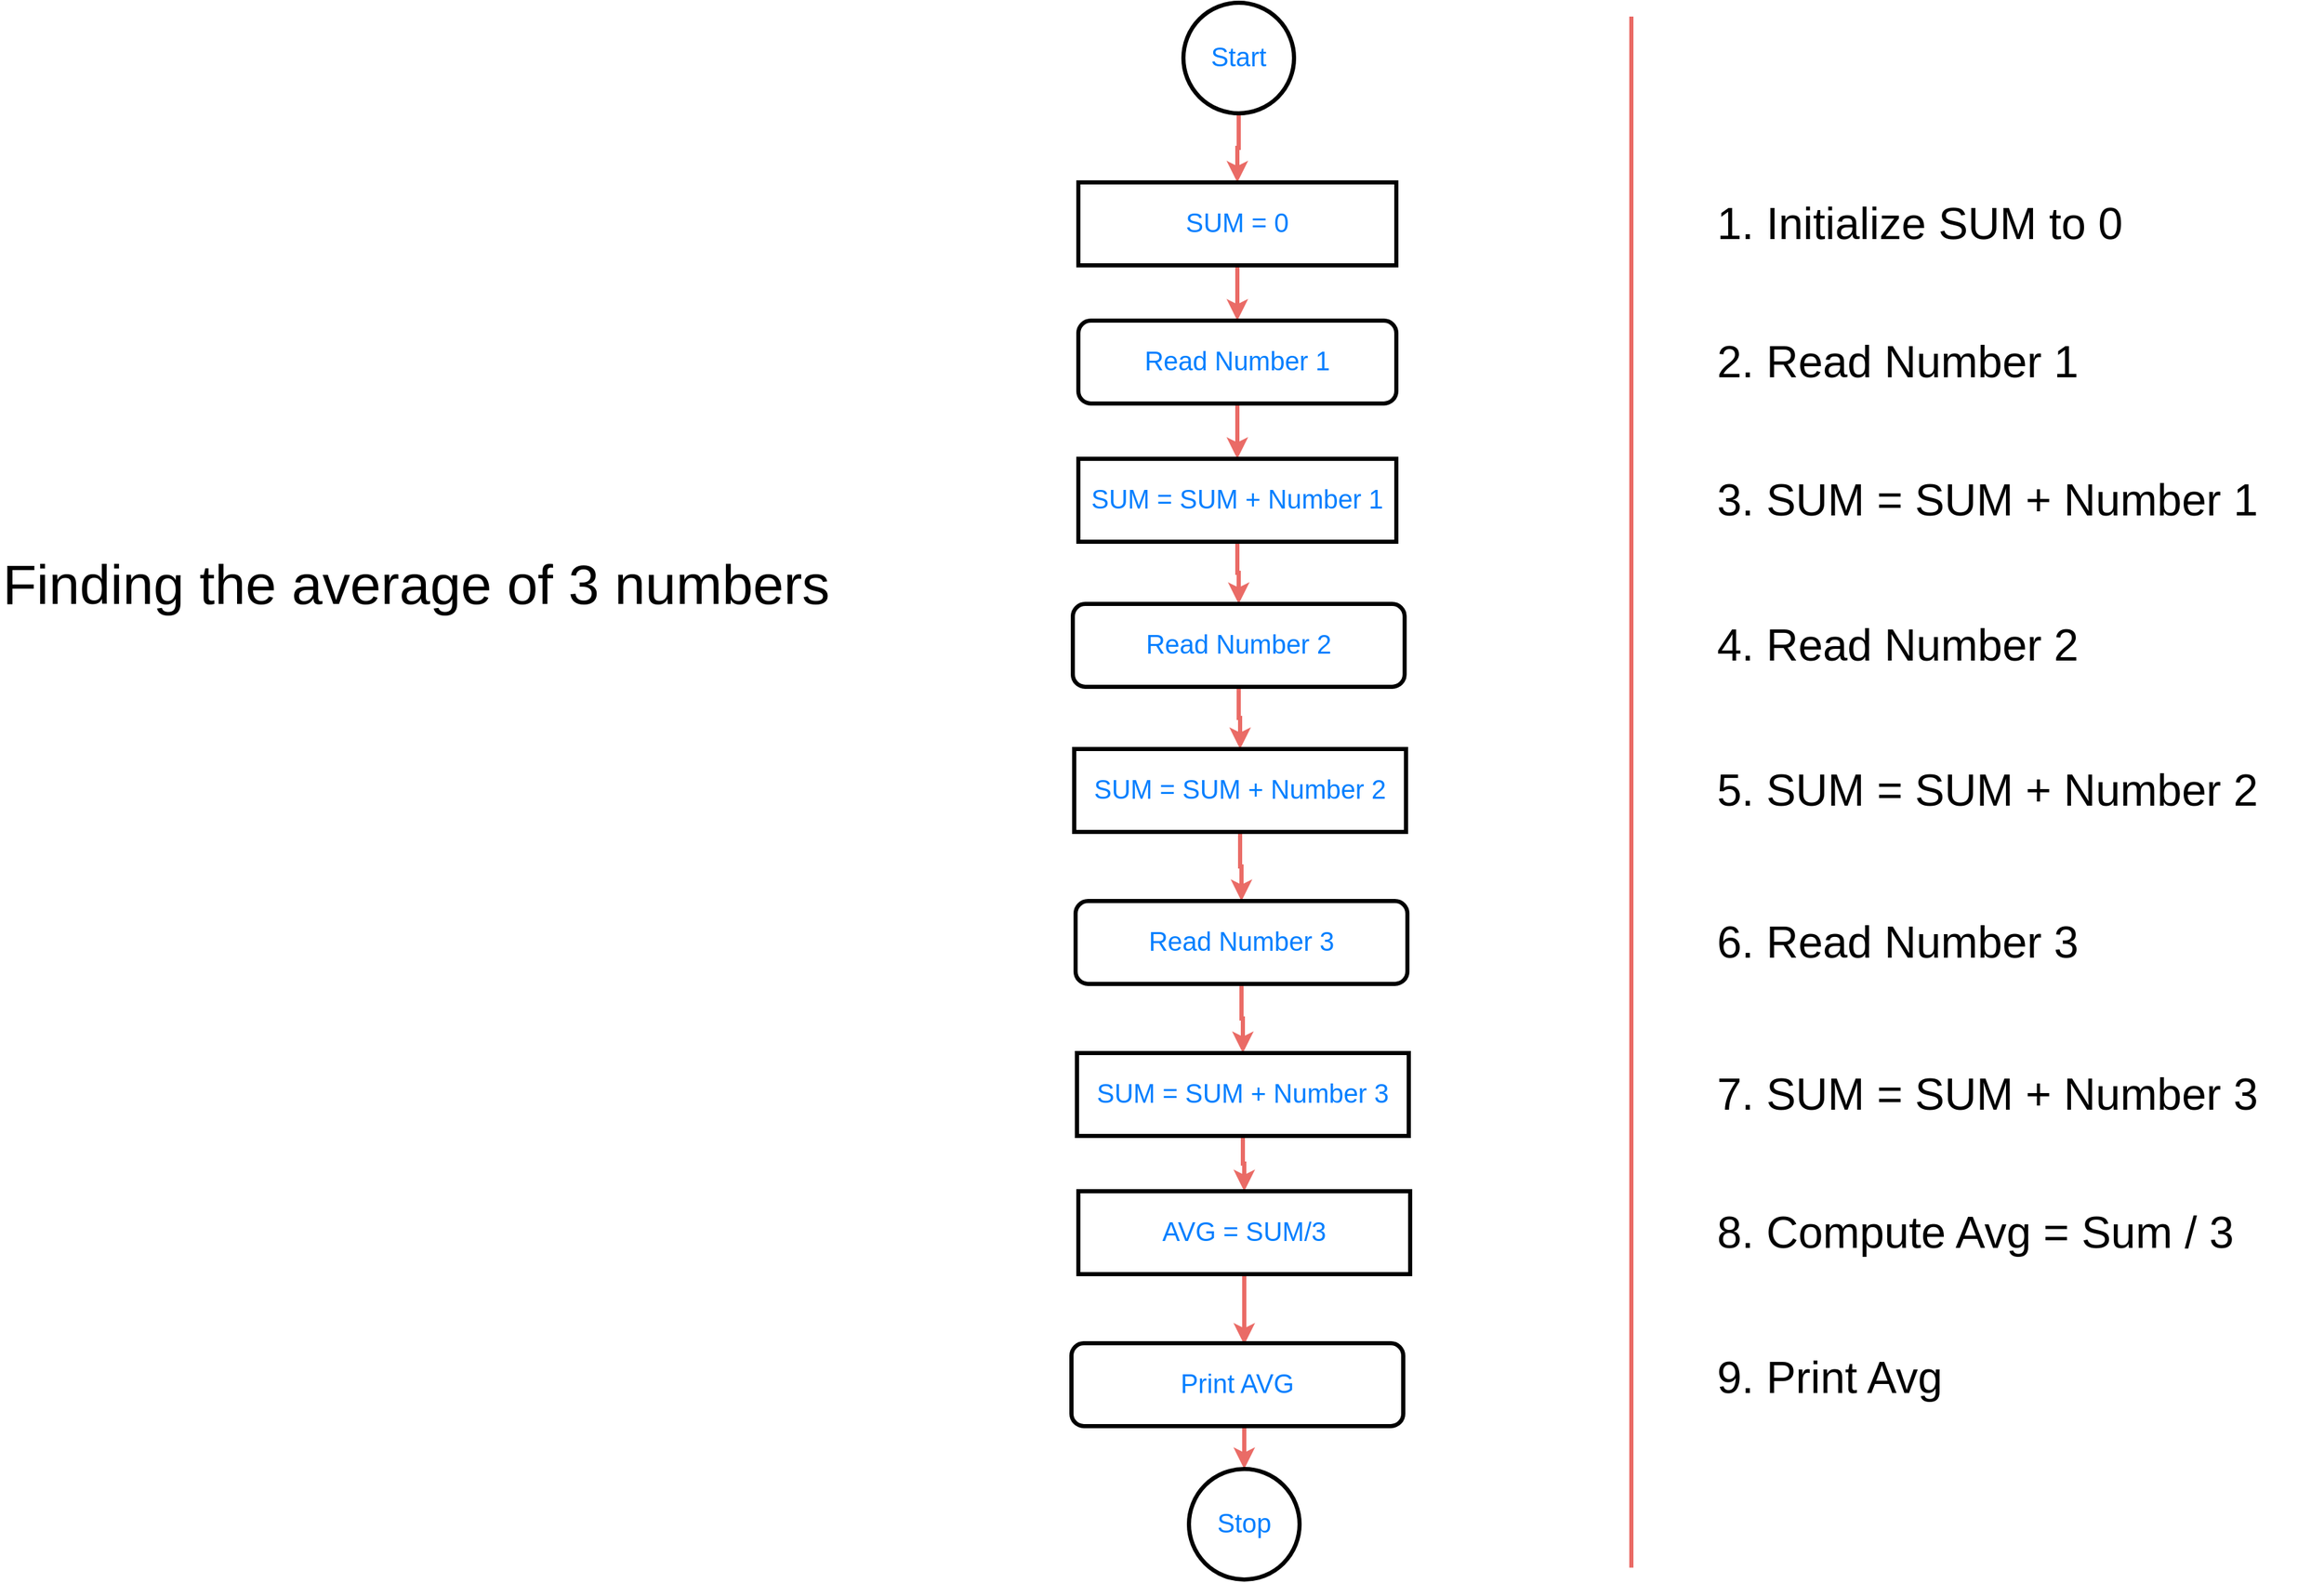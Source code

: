 <mxfile version="16.5.1" type="device" pages="4"><diagram id="wxgUqvLsrJalTyw6E6M1" name="Example 1"><mxGraphModel dx="1933" dy="822" grid="1" gridSize="10" guides="1" tooltips="1" connect="1" arrows="1" fold="1" page="1" pageScale="1" pageWidth="827" pageHeight="1169" math="0" shadow="0"><root><mxCell id="lCNbBWgWy-8kTzPGg7yh-0"/><mxCell id="lCNbBWgWy-8kTzPGg7yh-1" parent="lCNbBWgWy-8kTzPGg7yh-0"/><mxCell id="lCNbBWgWy-8kTzPGg7yh-16" style="edgeStyle=orthogonalEdgeStyle;rounded=0;orthogonalLoop=1;jettySize=auto;html=1;exitX=0.5;exitY=1;exitDx=0;exitDy=0;entryX=0.5;entryY=0;entryDx=0;entryDy=0;fontSize=19;fontColor=#007FFF;strokeColor=#EA6B66;strokeWidth=3;" parent="lCNbBWgWy-8kTzPGg7yh-1" source="lCNbBWgWy-8kTzPGg7yh-3" target="lCNbBWgWy-8kTzPGg7yh-4" edge="1"><mxGeometry relative="1" as="geometry"/></mxCell><mxCell id="lCNbBWgWy-8kTzPGg7yh-3" value="Start" style="ellipse;whiteSpace=wrap;html=1;aspect=fixed;fontSize=19;fontColor=#007FFF;strokeWidth=3;" parent="lCNbBWgWy-8kTzPGg7yh-1" vertex="1"><mxGeometry x="76" y="150" width="80" height="80" as="geometry"/></mxCell><mxCell id="lCNbBWgWy-8kTzPGg7yh-17" style="edgeStyle=orthogonalEdgeStyle;rounded=0;orthogonalLoop=1;jettySize=auto;html=1;entryX=0.5;entryY=0;entryDx=0;entryDy=0;fontSize=19;fontColor=#007FFF;strokeColor=#EA6B66;strokeWidth=3;" parent="lCNbBWgWy-8kTzPGg7yh-1" source="lCNbBWgWy-8kTzPGg7yh-4" target="lCNbBWgWy-8kTzPGg7yh-5" edge="1"><mxGeometry relative="1" as="geometry"/></mxCell><mxCell id="lCNbBWgWy-8kTzPGg7yh-4" value="SUM = 0" style="rounded=0;whiteSpace=wrap;html=1;fontSize=19;fontColor=#007FFF;strokeWidth=3;" parent="lCNbBWgWy-8kTzPGg7yh-1" vertex="1"><mxGeometry y="280" width="230" height="60" as="geometry"/></mxCell><mxCell id="lCNbBWgWy-8kTzPGg7yh-18" style="edgeStyle=orthogonalEdgeStyle;rounded=0;orthogonalLoop=1;jettySize=auto;html=1;exitX=0.5;exitY=1;exitDx=0;exitDy=0;entryX=0.5;entryY=0;entryDx=0;entryDy=0;fontSize=19;fontColor=#007FFF;strokeColor=#EA6B66;strokeWidth=3;" parent="lCNbBWgWy-8kTzPGg7yh-1" source="lCNbBWgWy-8kTzPGg7yh-5" target="lCNbBWgWy-8kTzPGg7yh-7" edge="1"><mxGeometry relative="1" as="geometry"/></mxCell><mxCell id="lCNbBWgWy-8kTzPGg7yh-5" value="Read Number 1" style="rounded=1;whiteSpace=wrap;html=1;fontSize=19;fontColor=#007FFF;strokeWidth=3;" parent="lCNbBWgWy-8kTzPGg7yh-1" vertex="1"><mxGeometry y="380" width="230" height="60" as="geometry"/></mxCell><mxCell id="lCNbBWgWy-8kTzPGg7yh-20" style="edgeStyle=orthogonalEdgeStyle;rounded=0;orthogonalLoop=1;jettySize=auto;html=1;exitX=0.5;exitY=1;exitDx=0;exitDy=0;entryX=0.5;entryY=0;entryDx=0;entryDy=0;fontSize=19;fontColor=#007FFF;strokeColor=#EA6B66;strokeWidth=3;" parent="lCNbBWgWy-8kTzPGg7yh-1" source="lCNbBWgWy-8kTzPGg7yh-7" target="lCNbBWgWy-8kTzPGg7yh-8" edge="1"><mxGeometry relative="1" as="geometry"/></mxCell><mxCell id="lCNbBWgWy-8kTzPGg7yh-7" value="SUM = SUM + Number 1" style="rounded=0;whiteSpace=wrap;html=1;fontSize=19;fontColor=#007FFF;strokeWidth=3;" parent="lCNbBWgWy-8kTzPGg7yh-1" vertex="1"><mxGeometry y="480" width="230" height="60" as="geometry"/></mxCell><mxCell id="lCNbBWgWy-8kTzPGg7yh-21" style="edgeStyle=orthogonalEdgeStyle;rounded=0;orthogonalLoop=1;jettySize=auto;html=1;exitX=0.5;exitY=1;exitDx=0;exitDy=0;entryX=0.5;entryY=0;entryDx=0;entryDy=0;fontSize=19;fontColor=#007FFF;strokeColor=#EA6B66;strokeWidth=3;" parent="lCNbBWgWy-8kTzPGg7yh-1" source="lCNbBWgWy-8kTzPGg7yh-8" target="lCNbBWgWy-8kTzPGg7yh-9" edge="1"><mxGeometry relative="1" as="geometry"/></mxCell><mxCell id="lCNbBWgWy-8kTzPGg7yh-8" value="Read Number 2" style="rounded=1;whiteSpace=wrap;html=1;fontSize=19;fontColor=#007FFF;strokeWidth=3;" parent="lCNbBWgWy-8kTzPGg7yh-1" vertex="1"><mxGeometry x="-4" y="585" width="240" height="60" as="geometry"/></mxCell><mxCell id="lCNbBWgWy-8kTzPGg7yh-25" style="edgeStyle=orthogonalEdgeStyle;rounded=0;orthogonalLoop=1;jettySize=auto;html=1;exitX=0.5;exitY=1;exitDx=0;exitDy=0;fontSize=40;fontColor=#007FFF;strokeColor=#EA6B66;strokeWidth=3;" parent="lCNbBWgWy-8kTzPGg7yh-1" source="lCNbBWgWy-8kTzPGg7yh-9" target="lCNbBWgWy-8kTzPGg7yh-10" edge="1"><mxGeometry relative="1" as="geometry"/></mxCell><mxCell id="lCNbBWgWy-8kTzPGg7yh-9" value="SUM = SUM + Number 2" style="rounded=0;whiteSpace=wrap;html=1;fontSize=19;fontColor=#007FFF;strokeWidth=3;" parent="lCNbBWgWy-8kTzPGg7yh-1" vertex="1"><mxGeometry x="-3" y="690" width="240" height="60" as="geometry"/></mxCell><mxCell id="lCNbBWgWy-8kTzPGg7yh-26" style="edgeStyle=orthogonalEdgeStyle;rounded=0;orthogonalLoop=1;jettySize=auto;html=1;exitX=0.5;exitY=1;exitDx=0;exitDy=0;fontSize=40;fontColor=#007FFF;strokeColor=#EA6B66;strokeWidth=3;" parent="lCNbBWgWy-8kTzPGg7yh-1" source="lCNbBWgWy-8kTzPGg7yh-10" target="lCNbBWgWy-8kTzPGg7yh-11" edge="1"><mxGeometry relative="1" as="geometry"/></mxCell><mxCell id="lCNbBWgWy-8kTzPGg7yh-10" value="Read Number 3" style="rounded=1;whiteSpace=wrap;html=1;fontSize=19;fontColor=#007FFF;strokeWidth=3;" parent="lCNbBWgWy-8kTzPGg7yh-1" vertex="1"><mxGeometry x="-2" y="800" width="240" height="60" as="geometry"/></mxCell><mxCell id="oSMP44scl80N2vRYCyXa-0" style="edgeStyle=orthogonalEdgeStyle;rounded=0;orthogonalLoop=1;jettySize=auto;html=1;exitX=0.5;exitY=1;exitDx=0;exitDy=0;entryX=0.5;entryY=0;entryDx=0;entryDy=0;fontSize=40;fontColor=#007FFF;strokeColor=#EA6B66;strokeWidth=3;" parent="lCNbBWgWy-8kTzPGg7yh-1" source="lCNbBWgWy-8kTzPGg7yh-11" target="lCNbBWgWy-8kTzPGg7yh-13" edge="1"><mxGeometry relative="1" as="geometry"/></mxCell><mxCell id="lCNbBWgWy-8kTzPGg7yh-11" value="SUM = SUM + Number 3" style="rounded=0;whiteSpace=wrap;html=1;fontSize=19;fontColor=#007FFF;strokeWidth=3;" parent="lCNbBWgWy-8kTzPGg7yh-1" vertex="1"><mxGeometry x="-1" y="910" width="240" height="60" as="geometry"/></mxCell><mxCell id="oSMP44scl80N2vRYCyXa-1" style="edgeStyle=orthogonalEdgeStyle;rounded=0;orthogonalLoop=1;jettySize=auto;html=1;exitX=0.5;exitY=1;exitDx=0;exitDy=0;entryX=0.5;entryY=0;entryDx=0;entryDy=0;fontSize=40;fontColor=#007FFF;strokeColor=#EA6B66;strokeWidth=3;" parent="lCNbBWgWy-8kTzPGg7yh-1" source="lCNbBWgWy-8kTzPGg7yh-13" edge="1"><mxGeometry relative="1" as="geometry"><mxPoint x="120" y="1121" as="targetPoint"/></mxGeometry></mxCell><mxCell id="lCNbBWgWy-8kTzPGg7yh-13" value="AVG = SUM/3" style="rounded=0;whiteSpace=wrap;html=1;fontSize=19;fontColor=#007FFF;strokeWidth=3;" parent="lCNbBWgWy-8kTzPGg7yh-1" vertex="1"><mxGeometry y="1010" width="240" height="60" as="geometry"/></mxCell><mxCell id="oSMP44scl80N2vRYCyXa-2" style="edgeStyle=orthogonalEdgeStyle;rounded=0;orthogonalLoop=1;jettySize=auto;html=1;exitX=0.5;exitY=1;exitDx=0;exitDy=0;entryX=0.5;entryY=0;entryDx=0;entryDy=0;fontSize=40;fontColor=#007FFF;strokeColor=#EA6B66;strokeWidth=3;" parent="lCNbBWgWy-8kTzPGg7yh-1" target="lCNbBWgWy-8kTzPGg7yh-15" edge="1"><mxGeometry relative="1" as="geometry"><mxPoint x="120" y="1181" as="sourcePoint"/></mxGeometry></mxCell><mxCell id="lCNbBWgWy-8kTzPGg7yh-15" value="Stop" style="ellipse;whiteSpace=wrap;html=1;aspect=fixed;fontSize=19;fontColor=#007FFF;strokeWidth=3;" parent="lCNbBWgWy-8kTzPGg7yh-1" vertex="1"><mxGeometry x="80" y="1211" width="80" height="80" as="geometry"/></mxCell><mxCell id="lCNbBWgWy-8kTzPGg7yh-22" value="Finding the average of 3 numbers" style="text;html=1;strokeColor=none;fillColor=none;align=left;verticalAlign=middle;whiteSpace=wrap;rounded=0;fontSize=40;fontColor=#000000;" parent="lCNbBWgWy-8kTzPGg7yh-1" vertex="1"><mxGeometry x="-780" y="555" width="670" height="30" as="geometry"/></mxCell><mxCell id="oSMP44scl80N2vRYCyXa-3" value="" style="endArrow=none;html=1;rounded=0;fontSize=40;fontColor=#007FFF;strokeColor=#EA6B66;strokeWidth=3;" parent="lCNbBWgWy-8kTzPGg7yh-1" edge="1"><mxGeometry width="50" height="50" relative="1" as="geometry"><mxPoint x="400" y="1282.353" as="sourcePoint"/><mxPoint x="400" y="160" as="targetPoint"/></mxGeometry></mxCell><mxCell id="oSMP44scl80N2vRYCyXa-4" value="1. Initialize SUM to 0" style="text;html=1;strokeColor=none;fillColor=none;align=left;verticalAlign=middle;whiteSpace=wrap;rounded=0;fontSize=32;fontColor=#000000;" parent="lCNbBWgWy-8kTzPGg7yh-1" vertex="1"><mxGeometry x="460" y="295" width="440" height="30" as="geometry"/></mxCell><mxCell id="oSMP44scl80N2vRYCyXa-5" value="2. Read Number 1" style="text;html=1;strokeColor=none;fillColor=none;align=left;verticalAlign=middle;whiteSpace=wrap;rounded=0;fontSize=32;fontColor=#000000;" parent="lCNbBWgWy-8kTzPGg7yh-1" vertex="1"><mxGeometry x="460" y="395" width="440" height="30" as="geometry"/></mxCell><mxCell id="oSMP44scl80N2vRYCyXa-6" value="3. SUM = SUM + Number 1" style="text;html=1;strokeColor=none;fillColor=none;align=left;verticalAlign=middle;whiteSpace=wrap;rounded=0;fontSize=32;fontColor=#000000;" parent="lCNbBWgWy-8kTzPGg7yh-1" vertex="1"><mxGeometry x="460" y="495" width="440" height="30" as="geometry"/></mxCell><mxCell id="oSMP44scl80N2vRYCyXa-7" value="4. Read Number 2" style="text;html=1;strokeColor=none;fillColor=none;align=left;verticalAlign=middle;whiteSpace=wrap;rounded=0;fontSize=32;fontColor=#000000;" parent="lCNbBWgWy-8kTzPGg7yh-1" vertex="1"><mxGeometry x="460" y="600" width="440" height="30" as="geometry"/></mxCell><mxCell id="oSMP44scl80N2vRYCyXa-8" value="5. SUM = SUM + Number 2" style="text;html=1;strokeColor=none;fillColor=none;align=left;verticalAlign=middle;whiteSpace=wrap;rounded=0;fontSize=32;fontColor=#000000;" parent="lCNbBWgWy-8kTzPGg7yh-1" vertex="1"><mxGeometry x="460" y="705" width="440" height="30" as="geometry"/></mxCell><mxCell id="oSMP44scl80N2vRYCyXa-9" value="6. Read Number 3" style="text;html=1;strokeColor=none;fillColor=none;align=left;verticalAlign=middle;whiteSpace=wrap;rounded=0;fontSize=32;fontColor=#000000;" parent="lCNbBWgWy-8kTzPGg7yh-1" vertex="1"><mxGeometry x="460" y="815" width="440" height="30" as="geometry"/></mxCell><mxCell id="oSMP44scl80N2vRYCyXa-10" value="7. SUM = SUM + Number 3" style="text;html=1;strokeColor=none;fillColor=none;align=left;verticalAlign=middle;whiteSpace=wrap;rounded=0;fontSize=32;fontColor=#000000;" parent="lCNbBWgWy-8kTzPGg7yh-1" vertex="1"><mxGeometry x="460" y="925" width="440" height="30" as="geometry"/></mxCell><mxCell id="oSMP44scl80N2vRYCyXa-11" value="8. Compute Avg = Sum / 3" style="text;html=1;strokeColor=none;fillColor=none;align=left;verticalAlign=middle;whiteSpace=wrap;rounded=0;fontSize=32;fontColor=#000000;" parent="lCNbBWgWy-8kTzPGg7yh-1" vertex="1"><mxGeometry x="460" y="1025" width="440" height="30" as="geometry"/></mxCell><mxCell id="qz9ta6GKQk9ILb2yQnyE-0" value="Print AVG" style="rounded=1;whiteSpace=wrap;html=1;fontSize=19;fontColor=#007FFF;strokeWidth=3;" parent="lCNbBWgWy-8kTzPGg7yh-1" vertex="1"><mxGeometry x="-5" y="1120" width="240" height="60" as="geometry"/></mxCell><mxCell id="hfJYDqAdDlsUH6O_CjIV-0" value="9. Print Avg" style="text;html=1;strokeColor=none;fillColor=none;align=left;verticalAlign=middle;whiteSpace=wrap;rounded=0;fontSize=32;fontColor=#000000;" parent="lCNbBWgWy-8kTzPGg7yh-1" vertex="1"><mxGeometry x="460" y="1130" width="440" height="30" as="geometry"/></mxCell></root></mxGraphModel></diagram><diagram name="Example 2" id="qrasdumRfGt147h0gwoK"><mxGraphModel dx="1933" dy="822" grid="1" gridSize="10" guides="1" tooltips="1" connect="1" arrows="1" fold="1" page="1" pageScale="1" pageWidth="827" pageHeight="1169" math="0" shadow="0"><root><mxCell id="lz8LxHxLxItUdtRCwn2u-0"/><mxCell id="lz8LxHxLxItUdtRCwn2u-1" parent="lz8LxHxLxItUdtRCwn2u-0"/><mxCell id="lz8LxHxLxItUdtRCwn2u-3" value="Start" style="ellipse;whiteSpace=wrap;html=1;aspect=fixed;fontSize=19;fontColor=#007FFF;strokeWidth=3;" parent="lz8LxHxLxItUdtRCwn2u-1" vertex="1"><mxGeometry x="75" y="10" width="80" height="80" as="geometry"/></mxCell><mxCell id="lz8LxHxLxItUdtRCwn2u-5" value="Read the value of N" style="rounded=1;whiteSpace=wrap;html=1;fontSize=19;fontColor=#007FFF;strokeWidth=3;" parent="lz8LxHxLxItUdtRCwn2u-1" vertex="1"><mxGeometry y="150" width="230" height="60" as="geometry"/></mxCell><mxCell id="lz8LxHxLxItUdtRCwn2u-6" style="edgeStyle=orthogonalEdgeStyle;rounded=0;orthogonalLoop=1;jettySize=auto;html=1;exitX=0.5;exitY=1;exitDx=0;exitDy=0;entryX=0.5;entryY=0;entryDx=0;entryDy=0;fontSize=19;fontColor=#007FFF;strokeColor=#EA6B66;strokeWidth=3;" parent="lz8LxHxLxItUdtRCwn2u-1" source="lz8LxHxLxItUdtRCwn2u-7" target="lz8LxHxLxItUdtRCwn2u-9" edge="1"><mxGeometry relative="1" as="geometry"/></mxCell><mxCell id="10ZsHz1dl2r09b2DG3Ur-9" value="" style="edgeStyle=orthogonalEdgeStyle;rounded=0;orthogonalLoop=1;jettySize=auto;html=1;fontSize=19;fontColor=#007FFF;strokeColor=#EA6B66;strokeWidth=3;" parent="lz8LxHxLxItUdtRCwn2u-1" source="lz8LxHxLxItUdtRCwn2u-7" target="lz8LxHxLxItUdtRCwn2u-9" edge="1"><mxGeometry relative="1" as="geometry"/></mxCell><mxCell id="lz8LxHxLxItUdtRCwn2u-7" value="SUM = 0" style="rounded=0;whiteSpace=wrap;html=1;fontSize=19;fontColor=#007FFF;strokeWidth=3;" parent="lz8LxHxLxItUdtRCwn2u-1" vertex="1"><mxGeometry y="360" width="230" height="60" as="geometry"/></mxCell><mxCell id="lz8LxHxLxItUdtRCwn2u-8" style="edgeStyle=orthogonalEdgeStyle;rounded=0;orthogonalLoop=1;jettySize=auto;html=1;exitX=0.5;exitY=1;exitDx=0;exitDy=0;entryX=0.5;entryY=0;entryDx=0;entryDy=0;fontSize=19;fontColor=#007FFF;strokeColor=#EA6B66;strokeWidth=3;" parent="lz8LxHxLxItUdtRCwn2u-1" source="lz8LxHxLxItUdtRCwn2u-9" target="lz8LxHxLxItUdtRCwn2u-11" edge="1"><mxGeometry relative="1" as="geometry"/></mxCell><mxCell id="lz8LxHxLxItUdtRCwn2u-9" value="Read Number" style="rounded=1;whiteSpace=wrap;html=1;fontSize=19;fontColor=#007FFF;strokeWidth=3;" parent="lz8LxHxLxItUdtRCwn2u-1" vertex="1"><mxGeometry y="480" width="230" height="60" as="geometry"/></mxCell><mxCell id="lz8LxHxLxItUdtRCwn2u-10" style="edgeStyle=orthogonalEdgeStyle;rounded=0;orthogonalLoop=1;jettySize=auto;html=1;exitX=0.5;exitY=1;exitDx=0;exitDy=0;entryX=0.5;entryY=0;entryDx=0;entryDy=0;fontSize=19;fontColor=#007FFF;strokeColor=#EA6B66;strokeWidth=3;" parent="lz8LxHxLxItUdtRCwn2u-1" source="lz8LxHxLxItUdtRCwn2u-11" target="lz8LxHxLxItUdtRCwn2u-13" edge="1"><mxGeometry relative="1" as="geometry"/></mxCell><mxCell id="lz8LxHxLxItUdtRCwn2u-11" value="SUM = SUM + Number" style="rounded=0;whiteSpace=wrap;html=1;fontSize=19;fontColor=#007FFF;strokeWidth=3;" parent="lz8LxHxLxItUdtRCwn2u-1" vertex="1"><mxGeometry x="-5" y="585" width="240" height="60" as="geometry"/></mxCell><mxCell id="10ZsHz1dl2r09b2DG3Ur-1" style="edgeStyle=orthogonalEdgeStyle;rounded=0;orthogonalLoop=1;jettySize=auto;html=1;exitX=0.5;exitY=1;exitDx=0;exitDy=0;entryX=0.5;entryY=0;entryDx=0;entryDy=0;fontSize=32;fontColor=#007FFF;strokeColor=#EA6B66;strokeWidth=3;" parent="lz8LxHxLxItUdtRCwn2u-1" source="lz8LxHxLxItUdtRCwn2u-13" target="10ZsHz1dl2r09b2DG3Ur-0" edge="1"><mxGeometry relative="1" as="geometry"/></mxCell><mxCell id="lz8LxHxLxItUdtRCwn2u-13" value="N = N - 1" style="rounded=0;whiteSpace=wrap;html=1;fontSize=19;fontColor=#007FFF;strokeWidth=3;" parent="lz8LxHxLxItUdtRCwn2u-1" vertex="1"><mxGeometry x="-5" y="690" width="240" height="60" as="geometry"/></mxCell><mxCell id="10ZsHz1dl2r09b2DG3Ur-4" style="edgeStyle=orthogonalEdgeStyle;rounded=0;orthogonalLoop=1;jettySize=auto;html=1;entryX=0.5;entryY=0;entryDx=0;entryDy=0;fontSize=32;fontColor=#007FFF;strokeColor=#EA6B66;strokeWidth=3;" parent="lz8LxHxLxItUdtRCwn2u-1" source="lz8LxHxLxItUdtRCwn2u-19" target="10ZsHz1dl2r09b2DG3Ur-3" edge="1"><mxGeometry relative="1" as="geometry"/></mxCell><mxCell id="lz8LxHxLxItUdtRCwn2u-19" value="AVG = SUM / NUM" style="rounded=0;whiteSpace=wrap;html=1;fontSize=19;fontColor=#007FFF;strokeWidth=3;" parent="lz8LxHxLxItUdtRCwn2u-1" vertex="1"><mxGeometry x="-5" y="1010" width="240" height="60" as="geometry"/></mxCell><mxCell id="lz8LxHxLxItUdtRCwn2u-20" style="edgeStyle=orthogonalEdgeStyle;rounded=0;orthogonalLoop=1;jettySize=auto;html=1;exitX=0.5;exitY=1;exitDx=0;exitDy=0;entryX=0.5;entryY=0;entryDx=0;entryDy=0;fontSize=40;fontColor=#007FFF;strokeColor=#EA6B66;strokeWidth=3;" parent="lz8LxHxLxItUdtRCwn2u-1" source="10ZsHz1dl2r09b2DG3Ur-3" target="lz8LxHxLxItUdtRCwn2u-22" edge="1"><mxGeometry relative="1" as="geometry"><mxPoint x="120" y="1181" as="sourcePoint"/></mxGeometry></mxCell><mxCell id="lz8LxHxLxItUdtRCwn2u-22" value="Stop" style="ellipse;whiteSpace=wrap;html=1;aspect=fixed;fontSize=19;fontColor=#007FFF;strokeWidth=3;" parent="lz8LxHxLxItUdtRCwn2u-1" vertex="1"><mxGeometry x="75" y="1211" width="80" height="80" as="geometry"/></mxCell><mxCell id="lz8LxHxLxItUdtRCwn2u-23" value="Finding the average of &quot;n&quot; numbers" style="text;html=1;strokeColor=none;fillColor=none;align=left;verticalAlign=middle;whiteSpace=wrap;rounded=0;fontSize=40;fontColor=#000000;" parent="lz8LxHxLxItUdtRCwn2u-1" vertex="1"><mxGeometry x="-770" y="645" width="570" height="30" as="geometry"/></mxCell><mxCell id="lz8LxHxLxItUdtRCwn2u-24" value="" style="endArrow=none;html=1;rounded=0;fontSize=40;fontColor=#007FFF;strokeColor=#EA6B66;strokeWidth=3;" parent="lz8LxHxLxItUdtRCwn2u-1" edge="1"><mxGeometry width="50" height="50" relative="1" as="geometry"><mxPoint x="400" y="1282.353" as="sourcePoint"/><mxPoint x="400" y="160" as="targetPoint"/></mxGeometry></mxCell><mxCell id="lz8LxHxLxItUdtRCwn2u-25" value="1. Initialize SUM to 0" style="text;html=1;strokeColor=none;fillColor=none;align=left;verticalAlign=middle;whiteSpace=wrap;rounded=0;fontSize=32;fontColor=#000000;" parent="lz8LxHxLxItUdtRCwn2u-1" vertex="1"><mxGeometry x="460" y="295" width="440" height="30" as="geometry"/></mxCell><mxCell id="lz8LxHxLxItUdtRCwn2u-26" value="2. Read Number 1" style="text;html=1;strokeColor=none;fillColor=none;align=left;verticalAlign=middle;whiteSpace=wrap;rounded=0;fontSize=32;fontColor=#000000;" parent="lz8LxHxLxItUdtRCwn2u-1" vertex="1"><mxGeometry x="460" y="395" width="440" height="30" as="geometry"/></mxCell><mxCell id="lz8LxHxLxItUdtRCwn2u-27" value="3. Till N &amp;gt; 0" style="text;html=1;strokeColor=none;fillColor=none;align=left;verticalAlign=middle;whiteSpace=wrap;rounded=0;fontSize=32;fontColor=#000000;" parent="lz8LxHxLxItUdtRCwn2u-1" vertex="1"><mxGeometry x="460" y="460" width="440" height="30" as="geometry"/></mxCell><mxCell id="lz8LxHxLxItUdtRCwn2u-28" value="3a). Read a number" style="text;html=1;strokeColor=none;fillColor=none;align=left;verticalAlign=middle;whiteSpace=wrap;rounded=0;fontSize=32;fontColor=#000000;" parent="lz8LxHxLxItUdtRCwn2u-1" vertex="1"><mxGeometry x="510" y="510" width="440" height="30" as="geometry"/></mxCell><mxCell id="lz8LxHxLxItUdtRCwn2u-29" value="3c). Decrement N by 1" style="text;html=1;strokeColor=none;fillColor=none;align=left;verticalAlign=middle;whiteSpace=wrap;rounded=0;fontSize=32;fontColor=#000000;" parent="lz8LxHxLxItUdtRCwn2u-1" vertex="1"><mxGeometry x="510" y="705" width="440" height="30" as="geometry"/></mxCell><mxCell id="lz8LxHxLxItUdtRCwn2u-30" value="4. If N != 0 repeat else continue" style="text;html=1;strokeColor=none;fillColor=none;align=left;verticalAlign=middle;whiteSpace=wrap;rounded=0;fontSize=32;fontColor=#000000;" parent="lz8LxHxLxItUdtRCwn2u-1" vertex="1"><mxGeometry x="460" y="840" width="540" height="30" as="geometry"/></mxCell><mxCell id="lz8LxHxLxItUdtRCwn2u-32" value="5. Compute Avg = Sum / NUM" style="text;html=1;strokeColor=none;fillColor=none;align=left;verticalAlign=middle;whiteSpace=wrap;rounded=0;fontSize=32;fontColor=#000000;" parent="lz8LxHxLxItUdtRCwn2u-1" vertex="1"><mxGeometry x="460" y="1025" width="440" height="30" as="geometry"/></mxCell><mxCell id="10ZsHz1dl2r09b2DG3Ur-2" style="edgeStyle=orthogonalEdgeStyle;rounded=0;orthogonalLoop=1;jettySize=auto;html=1;fontSize=32;fontColor=#007FFF;strokeColor=#EA6B66;strokeWidth=3;" parent="lz8LxHxLxItUdtRCwn2u-1" source="10ZsHz1dl2r09b2DG3Ur-0" target="lz8LxHxLxItUdtRCwn2u-19" edge="1"><mxGeometry relative="1" as="geometry"/></mxCell><mxCell id="10ZsHz1dl2r09b2DG3Ur-6" style="edgeStyle=orthogonalEdgeStyle;rounded=0;orthogonalLoop=1;jettySize=auto;html=1;fontSize=19;fontColor=#007FFF;strokeColor=#EA6B66;strokeWidth=3;" parent="lz8LxHxLxItUdtRCwn2u-1" source="10ZsHz1dl2r09b2DG3Ur-0" edge="1"><mxGeometry relative="1" as="geometry"><mxPoint x="115" y="450" as="targetPoint"/><Array as="points"><mxPoint x="-240" y="865"/><mxPoint x="-240" y="450"/><mxPoint x="-20" y="450"/></Array></mxGeometry></mxCell><mxCell id="10ZsHz1dl2r09b2DG3Ur-0" value="N = 0?" style="rhombus;whiteSpace=wrap;html=1;fontSize=23;fontColor=#007FFF;strokeWidth=3;" parent="lz8LxHxLxItUdtRCwn2u-1" vertex="1"><mxGeometry x="30" y="805" width="170" height="120" as="geometry"/></mxCell><mxCell id="10ZsHz1dl2r09b2DG3Ur-3" value="Print AVG" style="rounded=1;whiteSpace=wrap;html=1;fontSize=19;fontColor=#007FFF;strokeWidth=3;" parent="lz8LxHxLxItUdtRCwn2u-1" vertex="1"><mxGeometry x="-5" y="1109" width="240" height="60" as="geometry"/></mxCell><mxCell id="10ZsHz1dl2r09b2DG3Ur-7" value="" style="endArrow=classic;html=1;rounded=0;fontSize=19;fontColor=#007FFF;strokeColor=#EA6B66;strokeWidth=3;exitX=0;exitY=0.5;exitDx=0;exitDy=0;" parent="lz8LxHxLxItUdtRCwn2u-1" source="10ZsHz1dl2r09b2DG3Ur-0" edge="1"><mxGeometry width="50" height="50" relative="1" as="geometry"><mxPoint x="-150" y="660" as="sourcePoint"/><mxPoint x="-170" y="865" as="targetPoint"/></mxGeometry></mxCell><mxCell id="10ZsHz1dl2r09b2DG3Ur-8" value="" style="endArrow=classic;html=1;rounded=0;fontSize=19;fontColor=#007FFF;strokeColor=#EA6B66;strokeWidth=3;" parent="lz8LxHxLxItUdtRCwn2u-1" edge="1"><mxGeometry width="50" height="50" relative="1" as="geometry"><mxPoint x="-240" y="710" as="sourcePoint"/><mxPoint x="-240" y="540" as="targetPoint"/></mxGeometry></mxCell><mxCell id="10ZsHz1dl2r09b2DG3Ur-10" value="3b). Add the number read to sum" style="text;html=1;strokeColor=none;fillColor=none;align=left;verticalAlign=middle;whiteSpace=wrap;rounded=0;fontSize=32;fontColor=#000000;" parent="lz8LxHxLxItUdtRCwn2u-1" vertex="1"><mxGeometry x="510" y="615" width="520" height="30" as="geometry"/></mxCell><mxCell id="tr_22Ny1T4gOQVsqP-mh-0" value="Yes" style="text;html=1;strokeColor=none;fillColor=none;align=center;verticalAlign=middle;whiteSpace=wrap;rounded=0;fontSize=23;fontColor=#007FFF;" parent="lz8LxHxLxItUdtRCwn2u-1" vertex="1"><mxGeometry x="120" y="940" width="60" height="30" as="geometry"/></mxCell><mxCell id="tr_22Ny1T4gOQVsqP-mh-1" value="No" style="text;html=1;strokeColor=none;fillColor=none;align=center;verticalAlign=middle;whiteSpace=wrap;rounded=0;fontSize=23;fontColor=#007FFF;" parent="lz8LxHxLxItUdtRCwn2u-1" vertex="1"><mxGeometry x="-65" y="830" width="60" height="30" as="geometry"/></mxCell><mxCell id="tr_22Ny1T4gOQVsqP-mh-2" value="6. Print Avg" style="text;html=1;strokeColor=none;fillColor=none;align=left;verticalAlign=middle;whiteSpace=wrap;rounded=0;fontSize=32;fontColor=#000000;" parent="lz8LxHxLxItUdtRCwn2u-1" vertex="1"><mxGeometry x="460" y="1124" width="440" height="30" as="geometry"/></mxCell><mxCell id="jPa-vl6fGqfmZPsYPGSU-1" value="Text" style="text;html=1;strokeColor=none;fillColor=none;align=center;verticalAlign=middle;whiteSpace=wrap;rounded=0;fontSize=15;fontColor=#FFFFFF;" parent="lz8LxHxLxItUdtRCwn2u-1" vertex="1"><mxGeometry x="170" y="440" width="60" height="30" as="geometry"/></mxCell><mxCell id="jPa-vl6fGqfmZPsYPGSU-2" value="Text" style="text;html=1;strokeColor=none;fillColor=none;align=center;verticalAlign=middle;whiteSpace=wrap;rounded=0;fontSize=15;fontColor=#FFFFFF;" parent="lz8LxHxLxItUdtRCwn2u-1" vertex="1"><mxGeometry x="170" y="440" width="60" height="30" as="geometry"/></mxCell><mxCell id="jPa-vl6fGqfmZPsYPGSU-3" value="Text" style="text;html=1;strokeColor=none;fillColor=none;align=center;verticalAlign=middle;whiteSpace=wrap;rounded=0;fontSize=15;fontColor=#FFFFFF;" parent="lz8LxHxLxItUdtRCwn2u-1" vertex="1"><mxGeometry x="170" y="440" width="60" height="30" as="geometry"/></mxCell><mxCell id="1ZR-MPholXY-LBv4BDZ--0" value="NUM = N" style="rounded=0;whiteSpace=wrap;html=1;fontSize=19;fontColor=#007FFF;strokeWidth=3;" vertex="1" parent="lz8LxHxLxItUdtRCwn2u-1"><mxGeometry x="1" y="250" width="230" height="60" as="geometry"/></mxCell><mxCell id="1ZR-MPholXY-LBv4BDZ--1" value="" style="edgeStyle=orthogonalEdgeStyle;rounded=0;orthogonalLoop=1;jettySize=auto;html=1;fontSize=19;fontColor=#007FFF;strokeColor=#EA6B66;strokeWidth=3;exitX=0.5;exitY=1;exitDx=0;exitDy=0;entryX=0.5;entryY=0;entryDx=0;entryDy=0;" edge="1" parent="lz8LxHxLxItUdtRCwn2u-1" source="lz8LxHxLxItUdtRCwn2u-3" target="lz8LxHxLxItUdtRCwn2u-5"><mxGeometry relative="1" as="geometry"><mxPoint x="125" y="450" as="sourcePoint"/><mxPoint x="125" y="490" as="targetPoint"/></mxGeometry></mxCell><mxCell id="1ZR-MPholXY-LBv4BDZ--2" value="" style="edgeStyle=orthogonalEdgeStyle;rounded=0;orthogonalLoop=1;jettySize=auto;html=1;fontSize=19;fontColor=#007FFF;strokeColor=#EA6B66;strokeWidth=3;exitX=0.5;exitY=1;exitDx=0;exitDy=0;entryX=0.5;entryY=0;entryDx=0;entryDy=0;" edge="1" parent="lz8LxHxLxItUdtRCwn2u-1" target="1ZR-MPholXY-LBv4BDZ--0"><mxGeometry relative="1" as="geometry"><mxPoint x="116" y="210" as="sourcePoint"/><mxPoint x="114" y="260" as="targetPoint"/></mxGeometry></mxCell><mxCell id="1ZR-MPholXY-LBv4BDZ--3" value="" style="edgeStyle=orthogonalEdgeStyle;rounded=0;orthogonalLoop=1;jettySize=auto;html=1;fontSize=19;fontColor=#007FFF;strokeColor=#EA6B66;strokeWidth=3;entryX=0.5;entryY=0;entryDx=0;entryDy=0;" edge="1" parent="lz8LxHxLxItUdtRCwn2u-1"><mxGeometry relative="1" as="geometry"><mxPoint x="119" y="312" as="sourcePoint"/><mxPoint x="119" y="362" as="targetPoint"/></mxGeometry></mxCell></root></mxGraphModel></diagram><diagram name="Example 3" id="Z4N3pz-VYzKAXWLxSxtq"><mxGraphModel dx="2760" dy="822" grid="1" gridSize="10" guides="1" tooltips="1" connect="1" arrows="1" fold="1" page="1" pageScale="1" pageWidth="827" pageHeight="1169" math="0" shadow="0"><root><mxCell id="pgci28nGeovrjMCHgQlM-0"/><mxCell id="pgci28nGeovrjMCHgQlM-1" parent="pgci28nGeovrjMCHgQlM-0"/><mxCell id="pgci28nGeovrjMCHgQlM-2" style="edgeStyle=orthogonalEdgeStyle;rounded=0;orthogonalLoop=1;jettySize=auto;html=1;exitX=0.5;exitY=1;exitDx=0;exitDy=0;entryX=0.5;entryY=0;entryDx=0;entryDy=0;fontSize=19;fontColor=#007FFF;strokeColor=#EA6B66;strokeWidth=3;" parent="pgci28nGeovrjMCHgQlM-1" source="pgci28nGeovrjMCHgQlM-3" target="pgci28nGeovrjMCHgQlM-5" edge="1"><mxGeometry relative="1" as="geometry"/></mxCell><mxCell id="pgci28nGeovrjMCHgQlM-3" value="Start" style="ellipse;whiteSpace=wrap;html=1;aspect=fixed;fontSize=19;fontColor=#007FFF;strokeWidth=3;" parent="pgci28nGeovrjMCHgQlM-1" vertex="1"><mxGeometry x="-265" y="160" width="80" height="80" as="geometry"/></mxCell><mxCell id="pgci28nGeovrjMCHgQlM-4" style="edgeStyle=orthogonalEdgeStyle;rounded=0;orthogonalLoop=1;jettySize=auto;html=1;entryX=0.5;entryY=0;entryDx=0;entryDy=0;fontSize=19;fontColor=#007FFF;strokeColor=#EA6B66;strokeWidth=3;" parent="pgci28nGeovrjMCHgQlM-1" source="pgci28nGeovrjMCHgQlM-5" target="pgci28nGeovrjMCHgQlM-8" edge="1"><mxGeometry relative="1" as="geometry"/></mxCell><mxCell id="pgci28nGeovrjMCHgQlM-5" value="Read Number 1" style="rounded=1;whiteSpace=wrap;html=1;fontSize=19;fontColor=#007FFF;strokeWidth=3;" parent="pgci28nGeovrjMCHgQlM-1" vertex="1"><mxGeometry x="-340" y="290" width="230" height="60" as="geometry"/></mxCell><mxCell id="xTMntAjT9PIpjIUs7tzC-1" style="edgeStyle=orthogonalEdgeStyle;rounded=0;orthogonalLoop=1;jettySize=auto;html=1;entryX=0.5;entryY=0;entryDx=0;entryDy=0;fontSize=23;fontColor=#007FFF;strokeColor=#EA6B66;strokeWidth=3;" parent="pgci28nGeovrjMCHgQlM-1" source="pgci28nGeovrjMCHgQlM-8" target="xTMntAjT9PIpjIUs7tzC-0" edge="1"><mxGeometry relative="1" as="geometry"/></mxCell><mxCell id="pgci28nGeovrjMCHgQlM-8" value="MAX = Number 1" style="rounded=0;whiteSpace=wrap;html=1;fontSize=19;fontColor=#007FFF;strokeWidth=3;" parent="pgci28nGeovrjMCHgQlM-1" vertex="1"><mxGeometry x="-340" y="390" width="230" height="60" as="geometry"/></mxCell><mxCell id="pgci28nGeovrjMCHgQlM-19" value="Finding the maximum of 3 numbers" style="text;html=1;strokeColor=none;fillColor=none;align=left;verticalAlign=middle;whiteSpace=wrap;rounded=0;fontSize=40;fontColor=#000000;" parent="pgci28nGeovrjMCHgQlM-1" vertex="1"><mxGeometry x="-1160" y="645" width="570" height="30" as="geometry"/></mxCell><mxCell id="pgci28nGeovrjMCHgQlM-20" value="" style="endArrow=none;html=1;rounded=0;fontSize=40;fontColor=#007FFF;strokeColor=#EA6B66;strokeWidth=3;" parent="pgci28nGeovrjMCHgQlM-1" edge="1"><mxGeometry width="50" height="50" relative="1" as="geometry"><mxPoint x="80" y="1640" as="sourcePoint"/><mxPoint x="80" y="160" as="targetPoint"/></mxGeometry></mxCell><mxCell id="pgci28nGeovrjMCHgQlM-21" value="1. Read Number 1" style="text;html=1;strokeColor=none;fillColor=none;align=left;verticalAlign=middle;whiteSpace=wrap;rounded=0;fontSize=32;fontColor=#000000;" parent="pgci28nGeovrjMCHgQlM-1" vertex="1"><mxGeometry x="150" y="310" width="440" height="30" as="geometry"/></mxCell><mxCell id="pgci28nGeovrjMCHgQlM-22" value="2. MAX = Number 1" style="text;html=1;strokeColor=none;fillColor=none;align=left;verticalAlign=middle;whiteSpace=wrap;rounded=0;fontSize=32;fontColor=#000000;" parent="pgci28nGeovrjMCHgQlM-1" vertex="1"><mxGeometry x="150" y="410" width="440" height="30" as="geometry"/></mxCell><mxCell id="pgci28nGeovrjMCHgQlM-23" value="3. Read Number 2" style="text;html=1;strokeColor=none;fillColor=none;align=left;verticalAlign=middle;whiteSpace=wrap;rounded=0;fontSize=32;fontColor=#000000;" parent="pgci28nGeovrjMCHgQlM-1" vertex="1"><mxGeometry x="150" y="515" width="440" height="30" as="geometry"/></mxCell><mxCell id="pgci28nGeovrjMCHgQlM-26" value="4. If Number 2 &amp;gt; MAX&lt;br&gt;&lt;span style=&quot;white-space: pre&quot;&gt;&#9;&lt;/span&gt;then make MAX = Number 2" style="text;html=1;strokeColor=none;fillColor=none;align=left;verticalAlign=middle;whiteSpace=wrap;rounded=0;fontSize=32;fontColor=#000000;" parent="pgci28nGeovrjMCHgQlM-1" vertex="1"><mxGeometry x="144" y="640" width="540" height="30" as="geometry"/></mxCell><mxCell id="pgci28nGeovrjMCHgQlM-27" value="5. Read Number 3" style="text;html=1;strokeColor=none;fillColor=none;align=left;verticalAlign=middle;whiteSpace=wrap;rounded=0;fontSize=32;fontColor=#000000;" parent="pgci28nGeovrjMCHgQlM-1" vertex="1"><mxGeometry x="150" y="960" width="440" height="30" as="geometry"/></mxCell><mxCell id="xTMntAjT9PIpjIUs7tzC-4" style="edgeStyle=orthogonalEdgeStyle;rounded=0;orthogonalLoop=1;jettySize=auto;html=1;exitX=0.5;exitY=1;exitDx=0;exitDy=0;entryX=0.5;entryY=0;entryDx=0;entryDy=0;fontSize=23;fontColor=#007FFF;strokeColor=#EA6B66;strokeWidth=3;" parent="pgci28nGeovrjMCHgQlM-1" source="pgci28nGeovrjMCHgQlM-30" target="xTMntAjT9PIpjIUs7tzC-3" edge="1"><mxGeometry relative="1" as="geometry"/></mxCell><mxCell id="xTMntAjT9PIpjIUs7tzC-9" style="edgeStyle=orthogonalEdgeStyle;rounded=0;orthogonalLoop=1;jettySize=auto;html=1;fontSize=23;fontColor=#007FFF;strokeColor=#EA6B66;strokeWidth=3;entryX=0;entryY=0.75;entryDx=0;entryDy=0;" parent="pgci28nGeovrjMCHgQlM-1" source="pgci28nGeovrjMCHgQlM-30" target="xTMntAjT9PIpjIUs7tzC-7" edge="1"><mxGeometry relative="1" as="geometry"><mxPoint x="-450" y="990" as="targetPoint"/><Array as="points"><mxPoint x="-460" y="675"/><mxPoint x="-460" y="995"/></Array></mxGeometry></mxCell><mxCell id="pgci28nGeovrjMCHgQlM-30" value="Number 2 &amp;gt; Max" style="rhombus;whiteSpace=wrap;html=1;fontSize=21;fontColor=#007FFF;strokeWidth=3;" parent="pgci28nGeovrjMCHgQlM-1" vertex="1"><mxGeometry x="-332" y="600" width="212.5" height="150" as="geometry"/></mxCell><mxCell id="pgci28nGeovrjMCHgQlM-37" value="6. Print MAX" style="text;html=1;strokeColor=none;fillColor=none;align=left;verticalAlign=middle;whiteSpace=wrap;rounded=0;fontSize=32;fontColor=#000000;" parent="pgci28nGeovrjMCHgQlM-1" vertex="1"><mxGeometry x="160" y="1450" width="440" height="30" as="geometry"/></mxCell><mxCell id="xTMntAjT9PIpjIUs7tzC-2" style="edgeStyle=orthogonalEdgeStyle;rounded=0;orthogonalLoop=1;jettySize=auto;html=1;exitX=0.5;exitY=1;exitDx=0;exitDy=0;entryX=0.5;entryY=0;entryDx=0;entryDy=0;fontSize=23;fontColor=#007FFF;strokeColor=#EA6B66;strokeWidth=3;" parent="pgci28nGeovrjMCHgQlM-1" source="xTMntAjT9PIpjIUs7tzC-0" target="pgci28nGeovrjMCHgQlM-30" edge="1"><mxGeometry relative="1" as="geometry"/></mxCell><mxCell id="xTMntAjT9PIpjIUs7tzC-0" value="Read Number 2" style="rounded=1;whiteSpace=wrap;html=1;fontSize=19;fontColor=#007FFF;strokeWidth=3;" parent="pgci28nGeovrjMCHgQlM-1" vertex="1"><mxGeometry x="-340" y="500" width="230" height="60" as="geometry"/></mxCell><mxCell id="xTMntAjT9PIpjIUs7tzC-8" style="edgeStyle=orthogonalEdgeStyle;rounded=0;orthogonalLoop=1;jettySize=auto;html=1;entryX=0.5;entryY=0;entryDx=0;entryDy=0;fontSize=23;fontColor=#007FFF;strokeColor=#EA6B66;strokeWidth=3;" parent="pgci28nGeovrjMCHgQlM-1" source="xTMntAjT9PIpjIUs7tzC-3" target="xTMntAjT9PIpjIUs7tzC-7" edge="1"><mxGeometry relative="1" as="geometry"/></mxCell><mxCell id="xTMntAjT9PIpjIUs7tzC-3" value="MAX = Number 2" style="rounded=0;whiteSpace=wrap;html=1;fontSize=19;fontColor=#007FFF;strokeWidth=3;" parent="pgci28nGeovrjMCHgQlM-1" vertex="1"><mxGeometry x="-340.75" y="810" width="230" height="60" as="geometry"/></mxCell><mxCell id="xTMntAjT9PIpjIUs7tzC-5" value="Yes" style="text;html=1;strokeColor=none;fillColor=none;align=center;verticalAlign=middle;whiteSpace=wrap;rounded=0;fontSize=23;fontColor=#007FFF;" parent="pgci28nGeovrjMCHgQlM-1" vertex="1"><mxGeometry x="-230" y="760" width="60" height="30" as="geometry"/></mxCell><mxCell id="xTMntAjT9PIpjIUs7tzC-6" value="No" style="text;html=1;strokeColor=none;fillColor=none;align=center;verticalAlign=middle;whiteSpace=wrap;rounded=0;fontSize=23;fontColor=#007FFF;" parent="pgci28nGeovrjMCHgQlM-1" vertex="1"><mxGeometry x="-400.75" y="640" width="60" height="30" as="geometry"/></mxCell><mxCell id="xTMntAjT9PIpjIUs7tzC-14" style="edgeStyle=orthogonalEdgeStyle;rounded=0;orthogonalLoop=1;jettySize=auto;html=1;entryX=0.5;entryY=0;entryDx=0;entryDy=0;fontSize=23;fontColor=#007FFF;strokeColor=#EA6B66;strokeWidth=3;" parent="pgci28nGeovrjMCHgQlM-1" source="xTMntAjT9PIpjIUs7tzC-7" target="xTMntAjT9PIpjIUs7tzC-11" edge="1"><mxGeometry relative="1" as="geometry"/></mxCell><mxCell id="xTMntAjT9PIpjIUs7tzC-7" value="Read Number 3" style="rounded=1;whiteSpace=wrap;html=1;fontSize=19;fontColor=#007FFF;strokeWidth=3;" parent="pgci28nGeovrjMCHgQlM-1" vertex="1"><mxGeometry x="-340" y="950" width="230" height="60" as="geometry"/></mxCell><mxCell id="xTMntAjT9PIpjIUs7tzC-10" value="" style="endArrow=classic;html=1;rounded=0;fontSize=23;fontColor=#007FFF;strokeColor=#EA6B66;strokeWidth=3;" parent="pgci28nGeovrjMCHgQlM-1" edge="1"><mxGeometry width="50" height="50" relative="1" as="geometry"><mxPoint x="-460" y="830" as="sourcePoint"/><mxPoint x="-460" y="880" as="targetPoint"/></mxGeometry></mxCell><mxCell id="xTMntAjT9PIpjIUs7tzC-13" style="edgeStyle=orthogonalEdgeStyle;rounded=0;orthogonalLoop=1;jettySize=auto;html=1;fontSize=23;fontColor=#007FFF;strokeColor=#EA6B66;strokeWidth=3;" parent="pgci28nGeovrjMCHgQlM-1" source="xTMntAjT9PIpjIUs7tzC-11" target="xTMntAjT9PIpjIUs7tzC-12" edge="1"><mxGeometry relative="1" as="geometry"/></mxCell><mxCell id="xTMntAjT9PIpjIUs7tzC-19" style="edgeStyle=orthogonalEdgeStyle;rounded=0;orthogonalLoop=1;jettySize=auto;html=1;fontSize=23;fontColor=#007FFF;strokeColor=#EA6B66;strokeWidth=3;entryX=0;entryY=0.5;entryDx=0;entryDy=0;" parent="pgci28nGeovrjMCHgQlM-1" source="xTMntAjT9PIpjIUs7tzC-11" target="xTMntAjT9PIpjIUs7tzC-18" edge="1"><mxGeometry relative="1" as="geometry"><mxPoint x="-480" y="1380" as="targetPoint"/><Array as="points"><mxPoint x="-490" y="1139"/><mxPoint x="-490" y="1460"/></Array></mxGeometry></mxCell><mxCell id="xTMntAjT9PIpjIUs7tzC-11" value="Number 3 &amp;gt; Max" style="rhombus;whiteSpace=wrap;html=1;fontSize=21;fontColor=#007FFF;strokeWidth=3;" parent="pgci28nGeovrjMCHgQlM-1" vertex="1"><mxGeometry x="-331.25" y="1064" width="212.5" height="150" as="geometry"/></mxCell><mxCell id="xTMntAjT9PIpjIUs7tzC-17" style="edgeStyle=orthogonalEdgeStyle;rounded=0;orthogonalLoop=1;jettySize=auto;html=1;fontSize=23;fontColor=#007FFF;strokeColor=#EA6B66;strokeWidth=3;" parent="pgci28nGeovrjMCHgQlM-1" source="xTMntAjT9PIpjIUs7tzC-12" edge="1"><mxGeometry relative="1" as="geometry"><mxPoint x="-225" y="1430" as="targetPoint"/></mxGeometry></mxCell><mxCell id="xTMntAjT9PIpjIUs7tzC-12" value="MAX = Number 3" style="rounded=0;whiteSpace=wrap;html=1;fontSize=19;fontColor=#007FFF;strokeWidth=3;" parent="pgci28nGeovrjMCHgQlM-1" vertex="1"><mxGeometry x="-340" y="1310" width="230" height="60" as="geometry"/></mxCell><mxCell id="xTMntAjT9PIpjIUs7tzC-15" value="Yes" style="text;html=1;strokeColor=none;fillColor=none;align=center;verticalAlign=middle;whiteSpace=wrap;rounded=0;fontSize=23;fontColor=#007FFF;" parent="pgci28nGeovrjMCHgQlM-1" vertex="1"><mxGeometry x="-210" y="1240" width="60" height="30" as="geometry"/></mxCell><mxCell id="xTMntAjT9PIpjIUs7tzC-16" value="No" style="text;html=1;strokeColor=none;fillColor=none;align=center;verticalAlign=middle;whiteSpace=wrap;rounded=0;fontSize=23;fontColor=#007FFF;" parent="pgci28nGeovrjMCHgQlM-1" vertex="1"><mxGeometry x="-413" y="1090" width="60" height="30" as="geometry"/></mxCell><mxCell id="xTMntAjT9PIpjIUs7tzC-21" style="edgeStyle=orthogonalEdgeStyle;rounded=0;orthogonalLoop=1;jettySize=auto;html=1;entryX=0.5;entryY=0;entryDx=0;entryDy=0;fontSize=23;fontColor=#007FFF;strokeColor=#EA6B66;strokeWidth=3;" parent="pgci28nGeovrjMCHgQlM-1" source="xTMntAjT9PIpjIUs7tzC-18" target="xTMntAjT9PIpjIUs7tzC-20" edge="1"><mxGeometry relative="1" as="geometry"/></mxCell><mxCell id="xTMntAjT9PIpjIUs7tzC-18" value="Print MAX" style="rounded=1;whiteSpace=wrap;html=1;fontSize=19;fontColor=#007FFF;strokeWidth=3;" parent="pgci28nGeovrjMCHgQlM-1" vertex="1"><mxGeometry x="-340" y="1430" width="230" height="60" as="geometry"/></mxCell><mxCell id="xTMntAjT9PIpjIUs7tzC-20" value="Stop" style="ellipse;whiteSpace=wrap;html=1;aspect=fixed;fontSize=19;fontColor=#007FFF;strokeWidth=3;" parent="pgci28nGeovrjMCHgQlM-1" vertex="1"><mxGeometry x="-265.75" y="1570" width="80" height="80" as="geometry"/></mxCell><mxCell id="xTMntAjT9PIpjIUs7tzC-22" value="6. If Number 3 &amp;gt; MAX&lt;br&gt;&lt;span style=&quot;white-space: pre&quot;&gt;&#9;&lt;/span&gt;then make MAX = Number 3" style="text;html=1;strokeColor=none;fillColor=none;align=left;verticalAlign=middle;whiteSpace=wrap;rounded=0;fontSize=32;fontColor=#000000;" parent="pgci28nGeovrjMCHgQlM-1" vertex="1"><mxGeometry x="144" y="1130" width="540" height="30" as="geometry"/></mxCell></root></mxGraphModel></diagram><diagram name="Example 4" id="3XMMsXPsiTHkY1cc6sgy"><mxGraphModel dx="2760" dy="822" grid="1" gridSize="10" guides="1" tooltips="1" connect="1" arrows="1" fold="1" page="1" pageScale="1" pageWidth="827" pageHeight="1169" math="0" shadow="0"><root><mxCell id="Cuuebc0vqz6CJ5EPV8kZ-0"/><mxCell id="Cuuebc0vqz6CJ5EPV8kZ-1" parent="Cuuebc0vqz6CJ5EPV8kZ-0"/><mxCell id="Cuuebc0vqz6CJ5EPV8kZ-2" style="edgeStyle=orthogonalEdgeStyle;rounded=0;orthogonalLoop=1;jettySize=auto;html=1;exitX=0.5;exitY=1;exitDx=0;exitDy=0;entryX=0.5;entryY=0;entryDx=0;entryDy=0;fontSize=19;fontColor=#007FFF;strokeColor=#EA6B66;strokeWidth=3;" parent="Cuuebc0vqz6CJ5EPV8kZ-1" source="Cuuebc0vqz6CJ5EPV8kZ-3" target="Cuuebc0vqz6CJ5EPV8kZ-5" edge="1"><mxGeometry relative="1" as="geometry"/></mxCell><mxCell id="Cuuebc0vqz6CJ5EPV8kZ-3" value="Start" style="ellipse;whiteSpace=wrap;html=1;aspect=fixed;fontSize=19;fontColor=#007FFF;strokeWidth=3;" parent="Cuuebc0vqz6CJ5EPV8kZ-1" vertex="1"><mxGeometry x="-265" y="160" width="80" height="80" as="geometry"/></mxCell><mxCell id="Cuuebc0vqz6CJ5EPV8kZ-4" style="edgeStyle=orthogonalEdgeStyle;rounded=0;orthogonalLoop=1;jettySize=auto;html=1;entryX=0.5;entryY=0;entryDx=0;entryDy=0;fontSize=19;fontColor=#007FFF;strokeColor=#EA6B66;strokeWidth=3;" parent="Cuuebc0vqz6CJ5EPV8kZ-1" source="Cuuebc0vqz6CJ5EPV8kZ-5" target="Cuuebc0vqz6CJ5EPV8kZ-7" edge="1"><mxGeometry relative="1" as="geometry"/></mxCell><mxCell id="Cuuebc0vqz6CJ5EPV8kZ-5" value="Read N" style="rounded=1;whiteSpace=wrap;html=1;fontSize=19;fontColor=#007FFF;strokeWidth=3;" parent="Cuuebc0vqz6CJ5EPV8kZ-1" vertex="1"><mxGeometry x="-340" y="290" width="230" height="60" as="geometry"/></mxCell><mxCell id="Cuuebc0vqz6CJ5EPV8kZ-6" style="edgeStyle=orthogonalEdgeStyle;rounded=0;orthogonalLoop=1;jettySize=auto;html=1;entryX=0.5;entryY=0;entryDx=0;entryDy=0;fontSize=23;fontColor=#007FFF;strokeColor=#EA6B66;strokeWidth=3;" parent="Cuuebc0vqz6CJ5EPV8kZ-1" source="Cuuebc0vqz6CJ5EPV8kZ-7" target="Cuuebc0vqz6CJ5EPV8kZ-20" edge="1"><mxGeometry relative="1" as="geometry"/></mxCell><mxCell id="Cuuebc0vqz6CJ5EPV8kZ-7" value="MAX = 0" style="rounded=0;whiteSpace=wrap;html=1;fontSize=19;fontColor=#007FFF;strokeWidth=3;" parent="Cuuebc0vqz6CJ5EPV8kZ-1" vertex="1"><mxGeometry x="-340" y="390" width="230" height="60" as="geometry"/></mxCell><mxCell id="Cuuebc0vqz6CJ5EPV8kZ-8" value="Finding the maximum of &quot;n&quot; numbers" style="text;html=1;strokeColor=none;fillColor=none;align=left;verticalAlign=middle;whiteSpace=wrap;rounded=0;fontSize=40;fontColor=#000000;" parent="Cuuebc0vqz6CJ5EPV8kZ-1" vertex="1"><mxGeometry x="-1160" y="645" width="570" height="30" as="geometry"/></mxCell><mxCell id="Cuuebc0vqz6CJ5EPV8kZ-9" value="" style="endArrow=none;html=1;rounded=0;fontSize=40;fontColor=#007FFF;strokeColor=#EA6B66;strokeWidth=3;" parent="Cuuebc0vqz6CJ5EPV8kZ-1" edge="1"><mxGeometry width="50" height="50" relative="1" as="geometry"><mxPoint x="80" y="1480" as="sourcePoint"/><mxPoint x="80" y="160" as="targetPoint"/></mxGeometry></mxCell><mxCell id="Cuuebc0vqz6CJ5EPV8kZ-10" value="1. Read the value of N" style="text;html=1;strokeColor=none;fillColor=none;align=left;verticalAlign=middle;whiteSpace=wrap;rounded=0;fontSize=32;fontColor=#000000;" parent="Cuuebc0vqz6CJ5EPV8kZ-1" vertex="1"><mxGeometry x="150" y="310" width="440" height="30" as="geometry"/></mxCell><mxCell id="Cuuebc0vqz6CJ5EPV8kZ-11" value="2. Initialize MAX = 0" style="text;html=1;strokeColor=none;fillColor=none;align=left;verticalAlign=middle;whiteSpace=wrap;rounded=0;fontSize=32;fontColor=#000000;" parent="Cuuebc0vqz6CJ5EPV8kZ-1" vertex="1"><mxGeometry x="150" y="410" width="440" height="30" as="geometry"/></mxCell><mxCell id="Cuuebc0vqz6CJ5EPV8kZ-12" value="3. Till N = 0" style="text;html=1;strokeColor=none;fillColor=none;align=left;verticalAlign=middle;whiteSpace=wrap;rounded=0;fontSize=32;fontColor=#000000;" parent="Cuuebc0vqz6CJ5EPV8kZ-1" vertex="1"><mxGeometry x="150" y="500" width="440" height="30" as="geometry"/></mxCell><mxCell id="Cuuebc0vqz6CJ5EPV8kZ-13" value="a) Read Number" style="text;html=1;strokeColor=none;fillColor=none;align=left;verticalAlign=middle;whiteSpace=wrap;rounded=0;fontSize=32;fontColor=#000000;" parent="Cuuebc0vqz6CJ5EPV8kZ-1" vertex="1"><mxGeometry x="180" y="560" width="540" height="30" as="geometry"/></mxCell><mxCell id="Cuuebc0vqz6CJ5EPV8kZ-15" style="edgeStyle=orthogonalEdgeStyle;rounded=0;orthogonalLoop=1;jettySize=auto;html=1;exitX=0.5;exitY=1;exitDx=0;exitDy=0;entryX=0.5;entryY=0;entryDx=0;entryDy=0;fontSize=23;fontColor=#007FFF;strokeColor=#EA6B66;strokeWidth=3;" parent="Cuuebc0vqz6CJ5EPV8kZ-1" source="Cuuebc0vqz6CJ5EPV8kZ-17" target="Cuuebc0vqz6CJ5EPV8kZ-22" edge="1"><mxGeometry relative="1" as="geometry"/></mxCell><mxCell id="xeg48Vjhfj7_lZ-9H3Hk-6" style="edgeStyle=none;rounded=1;orthogonalLoop=1;jettySize=auto;html=1;entryX=1;entryY=0.5;entryDx=0;entryDy=0;fontSize=26;fontColor=#000000;strokeColor=#EA6B66;strokeWidth=3;fillColor=#000000;" parent="Cuuebc0vqz6CJ5EPV8kZ-1" source="Cuuebc0vqz6CJ5EPV8kZ-17" target="-iv005fIiVNAHWjoH3hg-0" edge="1"><mxGeometry relative="1" as="geometry"><Array as="points"><mxPoint x="-80" y="675"/><mxPoint x="-80" y="975"/></Array></mxGeometry></mxCell><mxCell id="Cuuebc0vqz6CJ5EPV8kZ-17" value="Number &amp;gt; MAX" style="rhombus;whiteSpace=wrap;html=1;fontSize=21;fontColor=#007FFF;strokeWidth=3;" parent="Cuuebc0vqz6CJ5EPV8kZ-1" vertex="1"><mxGeometry x="-332" y="600" width="212.5" height="150" as="geometry"/></mxCell><mxCell id="Cuuebc0vqz6CJ5EPV8kZ-18" value="5. Print MAX" style="text;html=1;strokeColor=none;fillColor=none;align=left;verticalAlign=middle;whiteSpace=wrap;rounded=0;fontSize=32;fontColor=#000000;" parent="Cuuebc0vqz6CJ5EPV8kZ-1" vertex="1"><mxGeometry x="144" y="1295" width="440" height="30" as="geometry"/></mxCell><mxCell id="Cuuebc0vqz6CJ5EPV8kZ-19" style="edgeStyle=orthogonalEdgeStyle;rounded=0;orthogonalLoop=1;jettySize=auto;html=1;exitX=0.5;exitY=1;exitDx=0;exitDy=0;entryX=0.5;entryY=0;entryDx=0;entryDy=0;fontSize=23;fontColor=#007FFF;strokeColor=#EA6B66;strokeWidth=3;" parent="Cuuebc0vqz6CJ5EPV8kZ-1" source="Cuuebc0vqz6CJ5EPV8kZ-20" target="Cuuebc0vqz6CJ5EPV8kZ-17" edge="1"><mxGeometry relative="1" as="geometry"/></mxCell><mxCell id="Cuuebc0vqz6CJ5EPV8kZ-20" value="Read Number" style="rounded=1;whiteSpace=wrap;html=1;fontSize=19;fontColor=#007FFF;strokeWidth=3;" parent="Cuuebc0vqz6CJ5EPV8kZ-1" vertex="1"><mxGeometry x="-340" y="500" width="230" height="60" as="geometry"/></mxCell><mxCell id="Cuuebc0vqz6CJ5EPV8kZ-21" style="edgeStyle=orthogonalEdgeStyle;rounded=0;orthogonalLoop=1;jettySize=auto;html=1;entryX=0.5;entryY=0;entryDx=0;entryDy=0;fontSize=23;fontColor=#007FFF;strokeColor=#EA6B66;strokeWidth=3;" parent="Cuuebc0vqz6CJ5EPV8kZ-1" source="Cuuebc0vqz6CJ5EPV8kZ-22" edge="1"><mxGeometry relative="1" as="geometry"><mxPoint x="-225" y="950" as="targetPoint"/></mxGeometry></mxCell><mxCell id="Cuuebc0vqz6CJ5EPV8kZ-22" value="MAX = Number" style="rounded=0;whiteSpace=wrap;html=1;fontSize=19;fontColor=#007FFF;strokeWidth=3;" parent="Cuuebc0vqz6CJ5EPV8kZ-1" vertex="1"><mxGeometry x="-340.75" y="810" width="230" height="60" as="geometry"/></mxCell><mxCell id="Cuuebc0vqz6CJ5EPV8kZ-23" value="Yes" style="text;html=1;strokeColor=none;fillColor=none;align=center;verticalAlign=middle;whiteSpace=wrap;rounded=0;fontSize=23;fontColor=#007FFF;" parent="Cuuebc0vqz6CJ5EPV8kZ-1" vertex="1"><mxGeometry x="-230" y="760" width="60" height="30" as="geometry"/></mxCell><mxCell id="Cuuebc0vqz6CJ5EPV8kZ-24" value="No" style="text;html=1;strokeColor=none;fillColor=none;align=center;verticalAlign=middle;whiteSpace=wrap;rounded=0;fontSize=23;fontColor=#007FFF;" parent="Cuuebc0vqz6CJ5EPV8kZ-1" vertex="1"><mxGeometry x="-100" y="640" width="60" height="30" as="geometry"/></mxCell><mxCell id="Cuuebc0vqz6CJ5EPV8kZ-25" style="edgeStyle=orthogonalEdgeStyle;rounded=0;orthogonalLoop=1;jettySize=auto;html=1;entryX=0.5;entryY=0;entryDx=0;entryDy=0;fontSize=23;fontColor=#007FFF;strokeColor=#EA6B66;strokeWidth=3;" parent="Cuuebc0vqz6CJ5EPV8kZ-1" edge="1"><mxGeometry relative="1" as="geometry"><mxPoint x="-225" y="1010" as="sourcePoint"/><mxPoint x="-225" y="1064" as="targetPoint"/></mxGeometry></mxCell><mxCell id="Cuuebc0vqz6CJ5EPV8kZ-35" style="edgeStyle=orthogonalEdgeStyle;rounded=0;orthogonalLoop=1;jettySize=auto;html=1;entryX=0.5;entryY=0;entryDx=0;entryDy=0;fontSize=23;fontColor=#007FFF;strokeColor=#EA6B66;strokeWidth=3;" parent="Cuuebc0vqz6CJ5EPV8kZ-1" source="Cuuebc0vqz6CJ5EPV8kZ-36" target="Cuuebc0vqz6CJ5EPV8kZ-37" edge="1"><mxGeometry relative="1" as="geometry"/></mxCell><mxCell id="Cuuebc0vqz6CJ5EPV8kZ-36" value="Print MAX" style="rounded=1;whiteSpace=wrap;html=1;fontSize=19;fontColor=#007FFF;strokeWidth=3;" parent="Cuuebc0vqz6CJ5EPV8kZ-1" vertex="1"><mxGeometry x="-340" y="1280" width="230" height="60" as="geometry"/></mxCell><mxCell id="Cuuebc0vqz6CJ5EPV8kZ-37" value="Stop" style="ellipse;whiteSpace=wrap;html=1;aspect=fixed;fontSize=19;fontColor=#007FFF;strokeWidth=3;" parent="Cuuebc0vqz6CJ5EPV8kZ-1" vertex="1"><mxGeometry x="-265.75" y="1400" width="80" height="80" as="geometry"/></mxCell><mxCell id="-iv005fIiVNAHWjoH3hg-0" value="N = N - 1" style="rounded=0;whiteSpace=wrap;html=1;fontSize=19;fontColor=#007FFF;strokeWidth=3;" parent="Cuuebc0vqz6CJ5EPV8kZ-1" vertex="1"><mxGeometry x="-340.75" y="945" width="230" height="60" as="geometry"/></mxCell><mxCell id="-iv005fIiVNAHWjoH3hg-4" style="edgeStyle=orthogonalEdgeStyle;rounded=0;orthogonalLoop=1;jettySize=auto;html=1;exitX=0.5;exitY=1;exitDx=0;exitDy=0;fontSize=21;fontColor=#007FFF;strokeColor=#EA6B66;strokeWidth=3;" parent="Cuuebc0vqz6CJ5EPV8kZ-1" source="-iv005fIiVNAHWjoH3hg-2" target="Cuuebc0vqz6CJ5EPV8kZ-36" edge="1"><mxGeometry relative="1" as="geometry"/></mxCell><mxCell id="-iv005fIiVNAHWjoH3hg-6" style="edgeStyle=orthogonalEdgeStyle;rounded=0;orthogonalLoop=1;jettySize=auto;html=1;entryX=0;entryY=0.5;entryDx=0;entryDy=0;fontSize=21;fontColor=#007FFF;strokeColor=#EA6B66;strokeWidth=3;" parent="Cuuebc0vqz6CJ5EPV8kZ-1" source="-iv005fIiVNAHWjoH3hg-2" target="Cuuebc0vqz6CJ5EPV8kZ-20" edge="1"><mxGeometry relative="1" as="geometry"><Array as="points"><mxPoint x="-460" y="1145"/><mxPoint x="-460" y="530"/></Array></mxGeometry></mxCell><mxCell id="-iv005fIiVNAHWjoH3hg-2" value="N = 0?" style="rhombus;whiteSpace=wrap;html=1;fontSize=21;fontColor=#007FFF;strokeWidth=3;" parent="Cuuebc0vqz6CJ5EPV8kZ-1" vertex="1"><mxGeometry x="-332" y="1070" width="212.5" height="150" as="geometry"/></mxCell><mxCell id="-iv005fIiVNAHWjoH3hg-7" value="b) If Number &amp;gt; MAX&lt;br&gt;&lt;span style=&quot;white-space: pre&quot;&gt;&#9;&lt;/span&gt;then MAX = Number" style="text;html=1;strokeColor=none;fillColor=none;align=left;verticalAlign=middle;whiteSpace=wrap;rounded=0;fontSize=32;fontColor=#000000;" parent="Cuuebc0vqz6CJ5EPV8kZ-1" vertex="1"><mxGeometry x="180" y="760" width="540" height="30" as="geometry"/></mxCell><mxCell id="-iv005fIiVNAHWjoH3hg-8" value="4. Decrement N by 1" style="text;html=1;strokeColor=none;fillColor=none;align=left;verticalAlign=middle;whiteSpace=wrap;rounded=0;fontSize=32;fontColor=#000000;" parent="Cuuebc0vqz6CJ5EPV8kZ-1" vertex="1"><mxGeometry x="150" y="960" width="540" height="30" as="geometry"/></mxCell></root></mxGraphModel></diagram></mxfile>